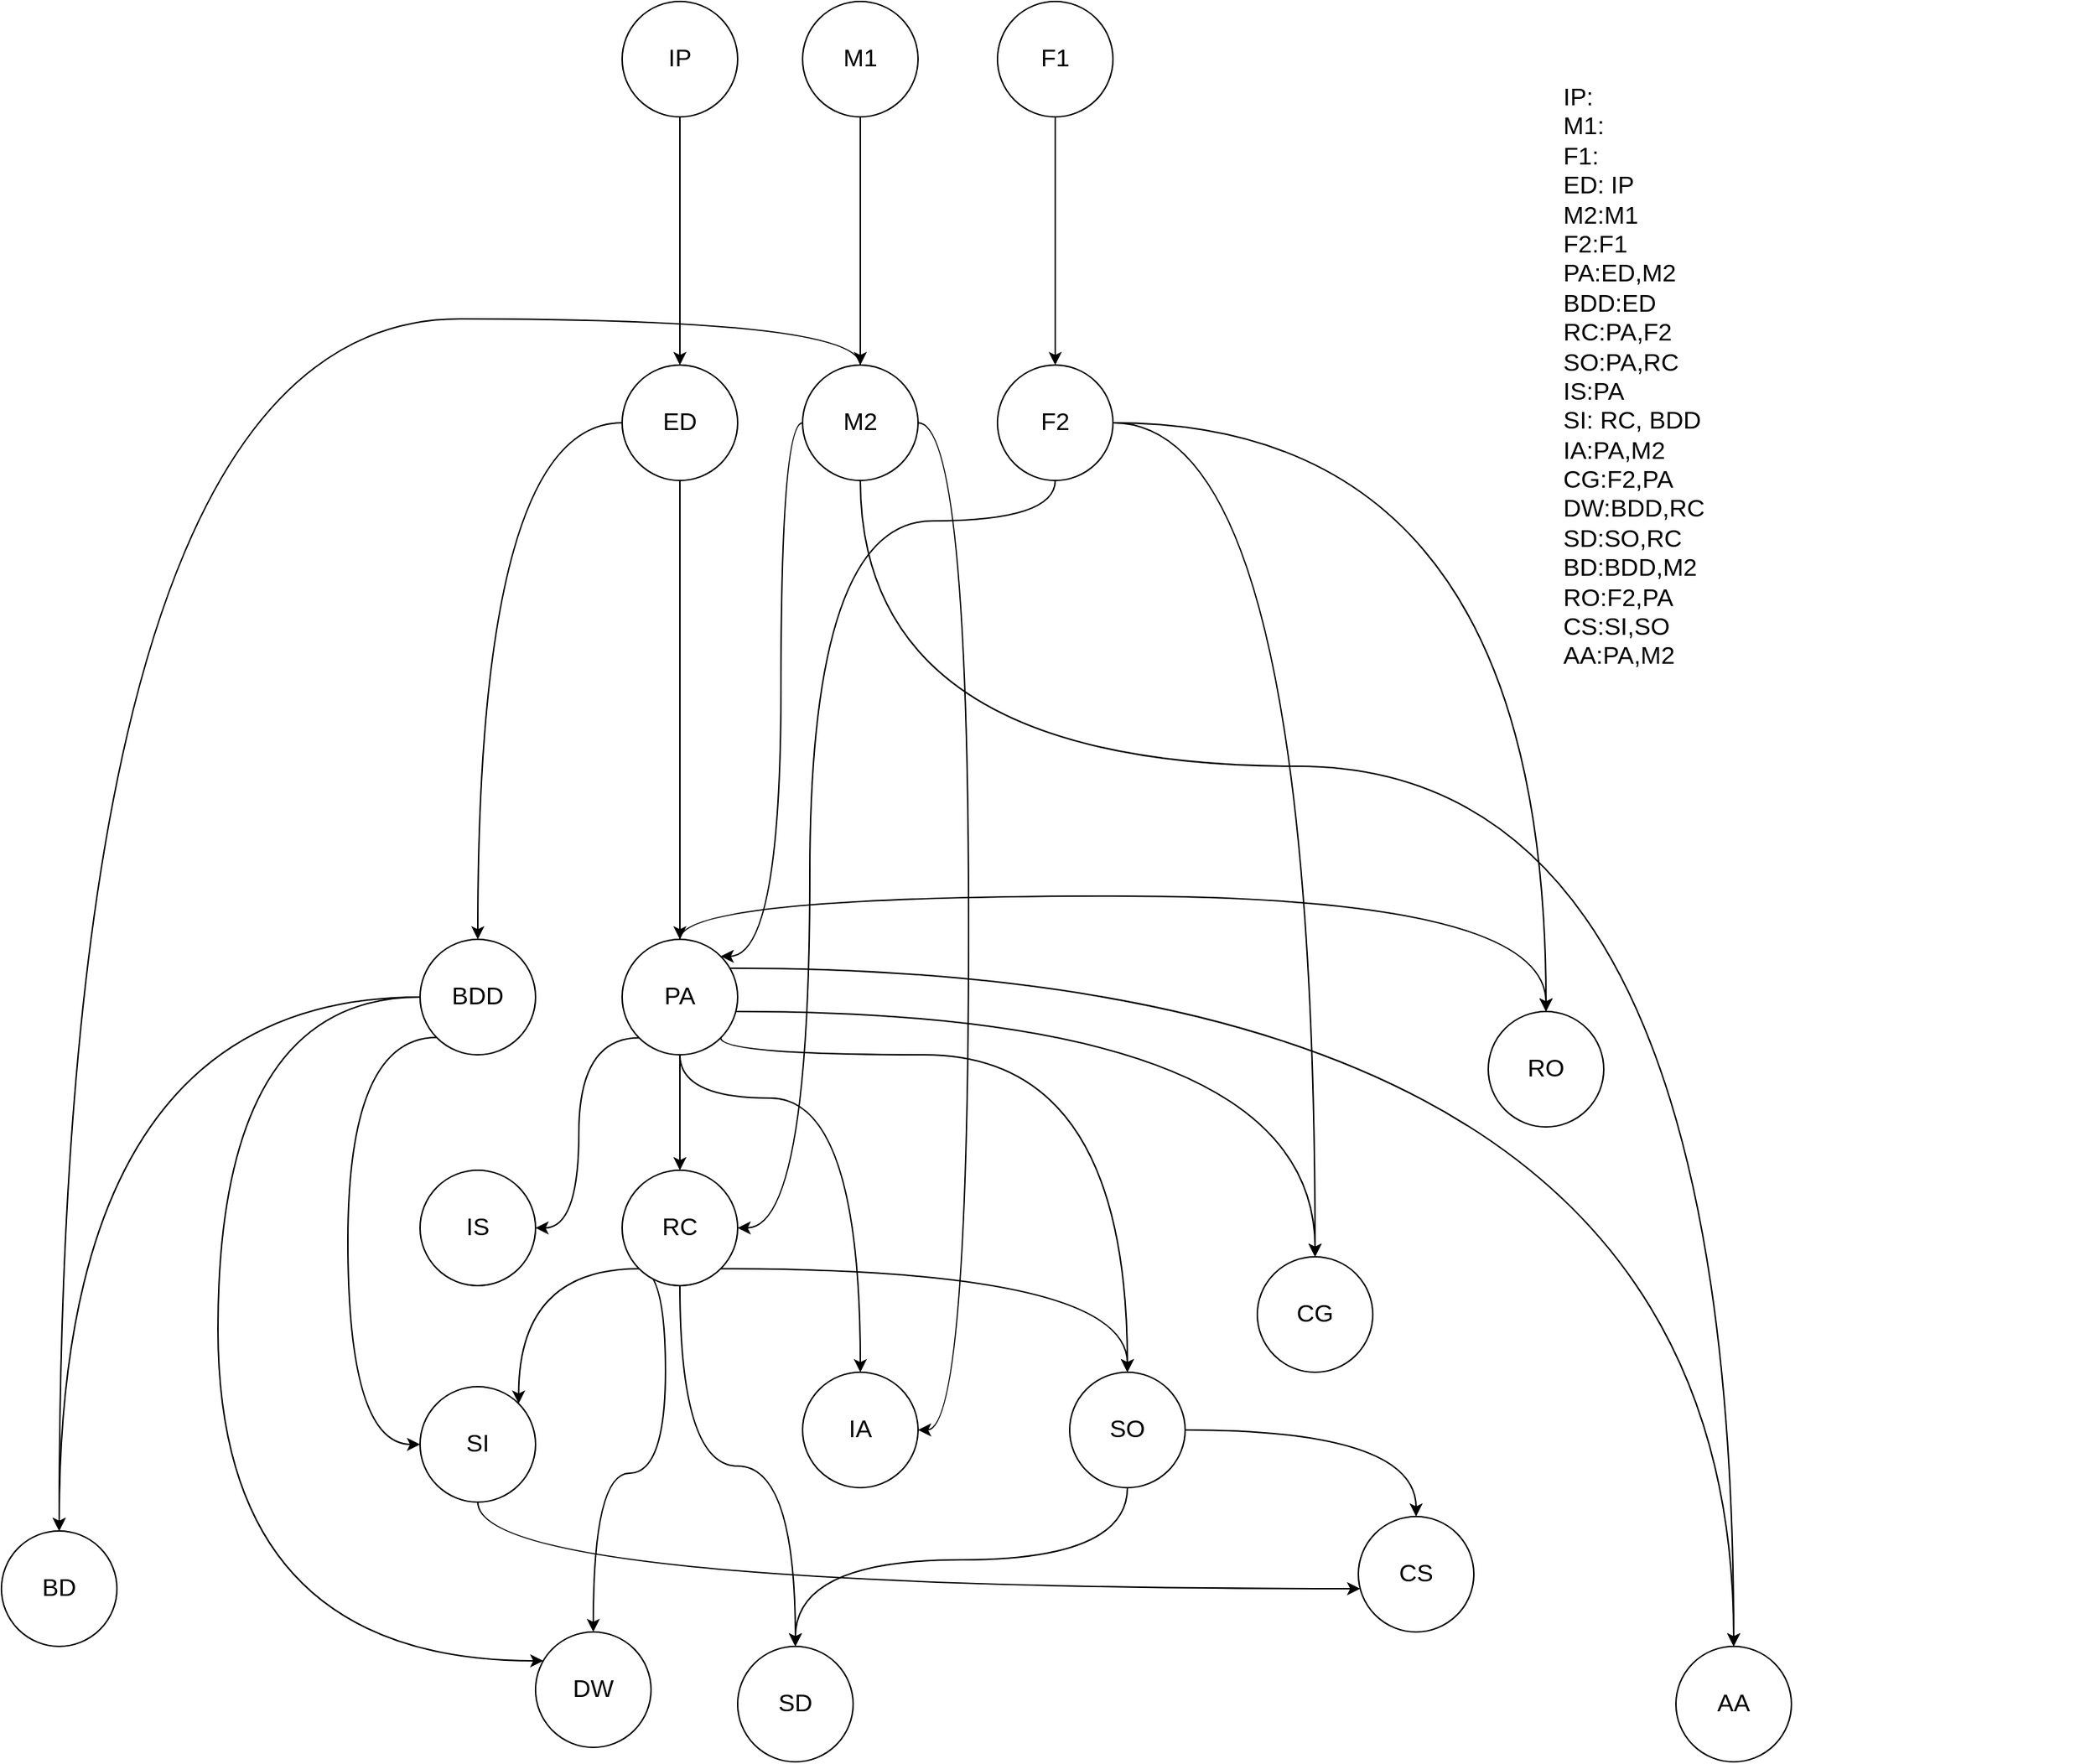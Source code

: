 <mxfile>
    <diagram name="Página-1" id="Vr5SHsv1sODfcGzQEhuU">
        <mxGraphModel dx="2210" dy="1784" grid="1" gridSize="10" guides="1" tooltips="1" connect="1" arrows="1" fold="1" page="0" pageScale="1" pageWidth="827" pageHeight="1169" math="0" shadow="0">
            <root>
                <mxCell id="0"/>
                <mxCell id="1" parent="0"/>
                <mxCell id="9U0aeM2TIUe1qSRE-1mr-5" style="edgeStyle=orthogonalEdgeStyle;shape=connector;rounded=0;orthogonalLoop=1;jettySize=auto;html=1;strokeColor=default;align=center;verticalAlign=middle;fontFamily=Helvetica;fontSize=17;fontColor=default;labelBackgroundColor=default;endArrow=classic;curved=1;" parent="1" source="mYkncRqQD5Mv5q79z8K7-428" target="XbcS7dkoPebDVlinIHBa-2" edge="1">
                    <mxGeometry relative="1" as="geometry"/>
                </mxCell>
                <mxCell id="mYkncRqQD5Mv5q79z8K7-428" value="IP" style="ellipse;whiteSpace=wrap;html=1;aspect=fixed;fontSize=17;" parent="1" vertex="1">
                    <mxGeometry x="20" y="-630" width="80" height="80" as="geometry"/>
                </mxCell>
                <mxCell id="mYkncRqQD5Mv5q79z8K7-429" value="IP:&lt;br style=&quot;font-size: 17px;&quot;&gt;M1:&lt;br style=&quot;font-size: 17px;&quot;&gt;F1:&lt;br style=&quot;font-size: 17px;&quot;&gt;ED: IP&lt;br style=&quot;font-size: 17px;&quot;&gt;M2:M1&lt;br style=&quot;font-size: 17px;&quot;&gt;F2:F1&lt;br style=&quot;font-size: 17px;&quot;&gt;PA:ED,M2&lt;br style=&quot;font-size: 17px;&quot;&gt;BDD:ED&lt;br style=&quot;font-size: 17px;&quot;&gt;RC:PA,F2&lt;br style=&quot;font-size: 17px;&quot;&gt;SO:PA,RC&lt;br style=&quot;font-size: 17px;&quot;&gt;IS:PA&lt;br style=&quot;font-size: 17px;&quot;&gt;SI: RC, BDD&lt;br style=&quot;font-size: 17px;&quot;&gt;IA:PA,M2&lt;br style=&quot;font-size: 17px;&quot;&gt;CG:F2,PA&lt;br style=&quot;font-size: 17px;&quot;&gt;DW:BDD,RC&lt;br style=&quot;font-size: 17px;&quot;&gt;SD:SO,RC&lt;br style=&quot;font-size: 17px;&quot;&gt;BD:BDD,M2&lt;br style=&quot;font-size: 17px;&quot;&gt;RO:F2,PA&lt;br&gt;CS:SI,SO&lt;br&gt;AA:PA,M2" style="text;whiteSpace=wrap;html=1;fontSize=17;" parent="1" vertex="1">
                    <mxGeometry x="670" y="-580" width="370" height="560" as="geometry"/>
                </mxCell>
                <mxCell id="9U0aeM2TIUe1qSRE-1mr-6" style="edgeStyle=orthogonalEdgeStyle;shape=connector;curved=1;rounded=0;orthogonalLoop=1;jettySize=auto;html=1;strokeColor=default;align=center;verticalAlign=middle;fontFamily=Helvetica;fontSize=17;fontColor=default;labelBackgroundColor=default;endArrow=classic;" parent="1" source="mYkncRqQD5Mv5q79z8K7-430" target="XbcS7dkoPebDVlinIHBa-4" edge="1">
                    <mxGeometry relative="1" as="geometry"/>
                </mxCell>
                <mxCell id="mYkncRqQD5Mv5q79z8K7-430" value="M1" style="ellipse;whiteSpace=wrap;html=1;fontSize=17;" parent="1" vertex="1">
                    <mxGeometry x="145" y="-630" width="80" height="80" as="geometry"/>
                </mxCell>
                <mxCell id="9U0aeM2TIUe1qSRE-1mr-7" style="edgeStyle=orthogonalEdgeStyle;shape=connector;curved=1;rounded=0;orthogonalLoop=1;jettySize=auto;html=1;strokeColor=default;align=center;verticalAlign=middle;fontFamily=Helvetica;fontSize=17;fontColor=default;labelBackgroundColor=default;endArrow=classic;" parent="1" source="XbcS7dkoPebDVlinIHBa-1" target="XbcS7dkoPebDVlinIHBa-5" edge="1">
                    <mxGeometry relative="1" as="geometry"/>
                </mxCell>
                <mxCell id="XbcS7dkoPebDVlinIHBa-1" value="F1" style="ellipse;whiteSpace=wrap;html=1;fontSize=17;" parent="1" vertex="1">
                    <mxGeometry x="280" y="-630" width="80" height="80" as="geometry"/>
                </mxCell>
                <mxCell id="27" style="edgeStyle=orthogonalEdgeStyle;shape=connector;curved=1;rounded=0;html=1;labelBackgroundColor=default;strokeColor=default;fontFamily=Helvetica;fontSize=17;fontColor=default;endArrow=classic;" edge="1" parent="1" source="XbcS7dkoPebDVlinIHBa-2" target="XbcS7dkoPebDVlinIHBa-6">
                    <mxGeometry relative="1" as="geometry"/>
                </mxCell>
                <mxCell id="29" style="edgeStyle=orthogonalEdgeStyle;shape=connector;curved=1;rounded=0;html=1;labelBackgroundColor=default;strokeColor=default;fontFamily=Helvetica;fontSize=17;fontColor=default;endArrow=classic;" edge="1" parent="1" source="XbcS7dkoPebDVlinIHBa-2" target="XbcS7dkoPebDVlinIHBa-7">
                    <mxGeometry relative="1" as="geometry"/>
                </mxCell>
                <mxCell id="XbcS7dkoPebDVlinIHBa-2" value="ED" style="ellipse;whiteSpace=wrap;html=1;fontSize=17;" parent="1" vertex="1">
                    <mxGeometry x="20" y="-378" width="80" height="80" as="geometry"/>
                </mxCell>
                <mxCell id="fdED1msgqO8ccOxvb7XO-1" value="AA" style="ellipse;whiteSpace=wrap;html=1;aspect=fixed;fontSize=17;" parent="1" vertex="1">
                    <mxGeometry x="750" y="510" width="80" height="80" as="geometry"/>
                </mxCell>
                <mxCell id="28" style="edgeStyle=orthogonalEdgeStyle;shape=connector;curved=1;rounded=0;html=1;labelBackgroundColor=default;strokeColor=default;fontFamily=Helvetica;fontSize=17;fontColor=default;endArrow=classic;entryX=1;entryY=0;entryDx=0;entryDy=0;" edge="1" parent="1" source="XbcS7dkoPebDVlinIHBa-4" target="XbcS7dkoPebDVlinIHBa-6">
                    <mxGeometry relative="1" as="geometry">
                        <mxPoint x="90" y="60" as="targetPoint"/>
                        <Array as="points">
                            <mxPoint x="130" y="-338"/>
                            <mxPoint x="130" y="32"/>
                        </Array>
                    </mxGeometry>
                </mxCell>
                <mxCell id="40" style="edgeStyle=orthogonalEdgeStyle;shape=connector;curved=1;rounded=0;html=1;labelBackgroundColor=default;strokeColor=default;fontFamily=Helvetica;fontSize=17;fontColor=default;endArrow=classic;" edge="1" parent="1" source="XbcS7dkoPebDVlinIHBa-4" target="fdED1msgqO8ccOxvb7XO-16">
                    <mxGeometry relative="1" as="geometry">
                        <Array as="points">
                            <mxPoint x="260" y="-338"/>
                            <mxPoint x="260" y="360"/>
                        </Array>
                    </mxGeometry>
                </mxCell>
                <mxCell id="47" style="edgeStyle=orthogonalEdgeStyle;shape=connector;curved=1;rounded=0;html=1;labelBackgroundColor=default;strokeColor=default;fontFamily=Helvetica;fontSize=17;fontColor=default;endArrow=classic;" edge="1" parent="1" source="XbcS7dkoPebDVlinIHBa-4" target="XbcS7dkoPebDVlinIHBa-30">
                    <mxGeometry relative="1" as="geometry">
                        <Array as="points">
                            <mxPoint x="185" y="-410"/>
                            <mxPoint x="-370" y="-410"/>
                        </Array>
                    </mxGeometry>
                </mxCell>
                <mxCell id="55" style="edgeStyle=orthogonalEdgeStyle;shape=connector;curved=1;rounded=0;html=1;labelBackgroundColor=default;strokeColor=default;fontFamily=Helvetica;fontSize=20;fontColor=default;endArrow=classic;" edge="1" parent="1" source="XbcS7dkoPebDVlinIHBa-4" target="fdED1msgqO8ccOxvb7XO-1">
                    <mxGeometry relative="1" as="geometry">
                        <Array as="points">
                            <mxPoint x="185" y="-100"/>
                            <mxPoint x="790" y="-100"/>
                        </Array>
                    </mxGeometry>
                </mxCell>
                <mxCell id="XbcS7dkoPebDVlinIHBa-4" value="M2" style="ellipse;whiteSpace=wrap;html=1;fontSize=17;" parent="1" vertex="1">
                    <mxGeometry x="145" y="-378" width="80" height="80" as="geometry"/>
                </mxCell>
                <mxCell id="31" style="edgeStyle=orthogonalEdgeStyle;shape=connector;curved=1;rounded=0;html=1;labelBackgroundColor=default;strokeColor=default;fontFamily=Helvetica;fontSize=17;fontColor=default;endArrow=classic;" edge="1" parent="1" source="XbcS7dkoPebDVlinIHBa-5" target="XbcS7dkoPebDVlinIHBa-8">
                    <mxGeometry relative="1" as="geometry">
                        <Array as="points">
                            <mxPoint x="320" y="-270"/>
                            <mxPoint x="150" y="-270"/>
                            <mxPoint x="150" y="220"/>
                        </Array>
                    </mxGeometry>
                </mxCell>
                <mxCell id="42" style="edgeStyle=orthogonalEdgeStyle;shape=connector;curved=1;rounded=0;html=1;labelBackgroundColor=default;strokeColor=default;fontFamily=Helvetica;fontSize=17;fontColor=default;endArrow=classic;" edge="1" parent="1" source="XbcS7dkoPebDVlinIHBa-5" target="fdED1msgqO8ccOxvb7XO-14">
                    <mxGeometry relative="1" as="geometry">
                        <Array as="points">
                            <mxPoint x="500" y="-338"/>
                        </Array>
                    </mxGeometry>
                </mxCell>
                <mxCell id="50" style="edgeStyle=orthogonalEdgeStyle;shape=connector;curved=1;rounded=0;html=1;labelBackgroundColor=default;strokeColor=default;fontFamily=Helvetica;fontSize=17;fontColor=default;endArrow=classic;" edge="1" parent="1" source="XbcS7dkoPebDVlinIHBa-5" target="fdED1msgqO8ccOxvb7XO-6">
                    <mxGeometry relative="1" as="geometry"/>
                </mxCell>
                <mxCell id="XbcS7dkoPebDVlinIHBa-5" value="F2" style="ellipse;whiteSpace=wrap;html=1;fontSize=17;" parent="1" vertex="1">
                    <mxGeometry x="280" y="-378" width="80" height="80" as="geometry"/>
                </mxCell>
                <mxCell id="30" style="edgeStyle=orthogonalEdgeStyle;shape=connector;curved=1;rounded=0;html=1;labelBackgroundColor=default;strokeColor=default;fontFamily=Helvetica;fontSize=17;fontColor=default;endArrow=classic;" edge="1" parent="1" source="XbcS7dkoPebDVlinIHBa-6" target="XbcS7dkoPebDVlinIHBa-8">
                    <mxGeometry relative="1" as="geometry"/>
                </mxCell>
                <mxCell id="34" style="edgeStyle=orthogonalEdgeStyle;shape=connector;curved=1;rounded=0;html=1;exitX=0;exitY=1;exitDx=0;exitDy=0;entryX=1;entryY=0.5;entryDx=0;entryDy=0;labelBackgroundColor=default;strokeColor=default;fontFamily=Helvetica;fontSize=17;fontColor=default;endArrow=classic;" edge="1" parent="1" source="XbcS7dkoPebDVlinIHBa-6" target="XbcS7dkoPebDVlinIHBa-10">
                    <mxGeometry relative="1" as="geometry"/>
                </mxCell>
                <mxCell id="38" style="edgeStyle=orthogonalEdgeStyle;shape=connector;curved=1;rounded=0;html=1;labelBackgroundColor=default;strokeColor=default;fontFamily=Helvetica;fontSize=17;fontColor=default;endArrow=classic;" edge="1" parent="1" source="XbcS7dkoPebDVlinIHBa-6" target="fdED1msgqO8ccOxvb7XO-16">
                    <mxGeometry relative="1" as="geometry">
                        <Array as="points">
                            <mxPoint x="60" y="130"/>
                            <mxPoint x="185" y="130"/>
                        </Array>
                    </mxGeometry>
                </mxCell>
                <mxCell id="41" style="edgeStyle=orthogonalEdgeStyle;shape=connector;curved=1;rounded=0;html=1;labelBackgroundColor=default;strokeColor=default;fontFamily=Helvetica;fontSize=17;fontColor=default;endArrow=classic;" edge="1" parent="1" source="XbcS7dkoPebDVlinIHBa-6" target="fdED1msgqO8ccOxvb7XO-14">
                    <mxGeometry relative="1" as="geometry">
                        <Array as="points">
                            <mxPoint x="500" y="70"/>
                        </Array>
                    </mxGeometry>
                </mxCell>
                <mxCell id="53" style="edgeStyle=orthogonalEdgeStyle;shape=connector;curved=1;rounded=0;html=1;labelBackgroundColor=default;strokeColor=default;fontFamily=Helvetica;fontSize=17;fontColor=default;endArrow=classic;" edge="1" parent="1" source="XbcS7dkoPebDVlinIHBa-6" target="fdED1msgqO8ccOxvb7XO-1">
                    <mxGeometry relative="1" as="geometry">
                        <Array as="points">
                            <mxPoint x="790" y="40"/>
                        </Array>
                    </mxGeometry>
                </mxCell>
                <mxCell id="56" style="edgeStyle=orthogonalEdgeStyle;shape=connector;curved=1;rounded=0;html=1;labelBackgroundColor=default;strokeColor=default;fontFamily=Helvetica;fontSize=20;fontColor=default;endArrow=classic;exitX=1;exitY=1;exitDx=0;exitDy=0;" edge="1" parent="1" source="XbcS7dkoPebDVlinIHBa-6" target="XbcS7dkoPebDVlinIHBa-9">
                    <mxGeometry relative="1" as="geometry">
                        <Array as="points">
                            <mxPoint x="88" y="100"/>
                            <mxPoint x="370" y="100"/>
                        </Array>
                    </mxGeometry>
                </mxCell>
                <mxCell id="58" style="edgeStyle=orthogonalEdgeStyle;shape=connector;curved=1;rounded=0;html=1;labelBackgroundColor=default;strokeColor=default;fontFamily=Helvetica;fontSize=20;fontColor=default;endArrow=classic;" edge="1" parent="1" source="XbcS7dkoPebDVlinIHBa-6" target="fdED1msgqO8ccOxvb7XO-6">
                    <mxGeometry relative="1" as="geometry">
                        <Array as="points">
                            <mxPoint x="60" y="-10"/>
                            <mxPoint x="660" y="-10"/>
                        </Array>
                    </mxGeometry>
                </mxCell>
                <mxCell id="XbcS7dkoPebDVlinIHBa-6" value="PA" style="ellipse;whiteSpace=wrap;html=1;fontSize=17;" parent="1" vertex="1">
                    <mxGeometry x="20" y="20" width="80" height="80" as="geometry"/>
                </mxCell>
                <mxCell id="fdED1msgqO8ccOxvb7XO-4" value="CS" style="ellipse;whiteSpace=wrap;html=1;aspect=fixed;fontSize=17;" parent="1" vertex="1">
                    <mxGeometry x="530" y="420" width="80" height="80" as="geometry"/>
                </mxCell>
                <mxCell id="33" style="edgeStyle=orthogonalEdgeStyle;shape=connector;curved=1;rounded=0;html=1;labelBackgroundColor=default;strokeColor=default;fontFamily=Helvetica;fontSize=17;fontColor=default;endArrow=classic;exitX=1;exitY=1;exitDx=0;exitDy=0;" edge="1" parent="1" source="XbcS7dkoPebDVlinIHBa-8" target="XbcS7dkoPebDVlinIHBa-9">
                    <mxGeometry relative="1" as="geometry"/>
                </mxCell>
                <mxCell id="35" style="edgeStyle=orthogonalEdgeStyle;shape=connector;curved=1;rounded=0;html=1;exitX=0;exitY=1;exitDx=0;exitDy=0;entryX=1;entryY=0;entryDx=0;entryDy=0;labelBackgroundColor=default;strokeColor=default;fontFamily=Helvetica;fontSize=17;fontColor=default;endArrow=classic;" edge="1" parent="1" source="XbcS7dkoPebDVlinIHBa-8" target="fdED1msgqO8ccOxvb7XO-18">
                    <mxGeometry relative="1" as="geometry"/>
                </mxCell>
                <mxCell id="43" style="edgeStyle=orthogonalEdgeStyle;shape=connector;curved=1;rounded=0;html=1;labelBackgroundColor=default;strokeColor=default;fontFamily=Helvetica;fontSize=17;fontColor=default;endArrow=classic;exitX=0;exitY=1;exitDx=0;exitDy=0;" edge="1" parent="1" source="XbcS7dkoPebDVlinIHBa-8" target="fdED1msgqO8ccOxvb7XO-12">
                    <mxGeometry relative="1" as="geometry">
                        <Array as="points">
                            <mxPoint x="50" y="248"/>
                            <mxPoint x="50" y="390"/>
                            <mxPoint y="390"/>
                        </Array>
                    </mxGeometry>
                </mxCell>
                <mxCell id="45" style="edgeStyle=orthogonalEdgeStyle;shape=connector;curved=1;rounded=0;html=1;labelBackgroundColor=default;strokeColor=default;fontFamily=Helvetica;fontSize=17;fontColor=default;endArrow=classic;" edge="1" parent="1" source="XbcS7dkoPebDVlinIHBa-8" target="fdED1msgqO8ccOxvb7XO-8">
                    <mxGeometry relative="1" as="geometry"/>
                </mxCell>
                <mxCell id="XbcS7dkoPebDVlinIHBa-8" value="RC" style="ellipse;whiteSpace=wrap;html=1;fontSize=17;" parent="1" vertex="1">
                    <mxGeometry x="20" y="180" width="80" height="80" as="geometry"/>
                </mxCell>
                <mxCell id="fdED1msgqO8ccOxvb7XO-6" value="RO" style="ellipse;whiteSpace=wrap;html=1;aspect=fixed;fontSize=17;" parent="1" vertex="1">
                    <mxGeometry x="620" y="70" width="80" height="80" as="geometry"/>
                </mxCell>
                <mxCell id="36" style="edgeStyle=orthogonalEdgeStyle;shape=connector;curved=1;rounded=0;html=1;labelBackgroundColor=default;strokeColor=default;fontFamily=Helvetica;fontSize=17;fontColor=default;endArrow=classic;" edge="1" parent="1" source="XbcS7dkoPebDVlinIHBa-7" target="fdED1msgqO8ccOxvb7XO-18">
                    <mxGeometry relative="1" as="geometry">
                        <Array as="points">
                            <mxPoint x="-170" y="88"/>
                            <mxPoint x="-170" y="370"/>
                        </Array>
                    </mxGeometry>
                </mxCell>
                <mxCell id="44" style="edgeStyle=orthogonalEdgeStyle;shape=connector;curved=1;rounded=0;html=1;labelBackgroundColor=default;strokeColor=default;fontFamily=Helvetica;fontSize=17;fontColor=default;endArrow=classic;" edge="1" parent="1" source="XbcS7dkoPebDVlinIHBa-7" target="fdED1msgqO8ccOxvb7XO-12">
                    <mxGeometry relative="1" as="geometry">
                        <Array as="points">
                            <mxPoint x="-260" y="60"/>
                            <mxPoint x="-260" y="520"/>
                        </Array>
                    </mxGeometry>
                </mxCell>
                <mxCell id="48" style="edgeStyle=orthogonalEdgeStyle;shape=connector;curved=1;rounded=0;html=1;labelBackgroundColor=default;strokeColor=default;fontFamily=Helvetica;fontSize=17;fontColor=default;endArrow=classic;" edge="1" parent="1" source="XbcS7dkoPebDVlinIHBa-7" target="XbcS7dkoPebDVlinIHBa-30">
                    <mxGeometry relative="1" as="geometry"/>
                </mxCell>
                <mxCell id="XbcS7dkoPebDVlinIHBa-7" value="BDD" style="ellipse;whiteSpace=wrap;html=1;fontSize=17;" parent="1" vertex="1">
                    <mxGeometry x="-120" y="20" width="80" height="80" as="geometry"/>
                </mxCell>
                <mxCell id="fdED1msgqO8ccOxvb7XO-12" value="DW" style="ellipse;whiteSpace=wrap;html=1;aspect=fixed;fontSize=17;" parent="1" vertex="1">
                    <mxGeometry x="-40" y="500" width="80" height="80" as="geometry"/>
                </mxCell>
                <mxCell id="51" style="edgeStyle=orthogonalEdgeStyle;shape=connector;curved=1;rounded=0;html=1;labelBackgroundColor=default;strokeColor=default;fontFamily=Helvetica;fontSize=17;fontColor=default;endArrow=classic;" edge="1" parent="1" source="fdED1msgqO8ccOxvb7XO-18" target="fdED1msgqO8ccOxvb7XO-4">
                    <mxGeometry relative="1" as="geometry">
                        <Array as="points">
                            <mxPoint x="-80" y="470"/>
                        </Array>
                    </mxGeometry>
                </mxCell>
                <mxCell id="fdED1msgqO8ccOxvb7XO-18" value="SI" style="ellipse;whiteSpace=wrap;html=1;aspect=fixed;fontSize=17;" parent="1" vertex="1">
                    <mxGeometry x="-120" y="330" width="80" height="80" as="geometry"/>
                </mxCell>
                <mxCell id="46" style="edgeStyle=orthogonalEdgeStyle;shape=connector;curved=1;rounded=0;html=1;labelBackgroundColor=default;strokeColor=default;fontFamily=Helvetica;fontSize=17;fontColor=default;endArrow=classic;" edge="1" parent="1" source="XbcS7dkoPebDVlinIHBa-9" target="fdED1msgqO8ccOxvb7XO-8">
                    <mxGeometry relative="1" as="geometry">
                        <Array as="points">
                            <mxPoint x="370" y="450"/>
                            <mxPoint x="140" y="450"/>
                        </Array>
                    </mxGeometry>
                </mxCell>
                <mxCell id="52" style="edgeStyle=orthogonalEdgeStyle;shape=connector;curved=1;rounded=0;html=1;labelBackgroundColor=default;strokeColor=default;fontFamily=Helvetica;fontSize=17;fontColor=default;endArrow=classic;" edge="1" parent="1" source="XbcS7dkoPebDVlinIHBa-9" target="fdED1msgqO8ccOxvb7XO-4">
                    <mxGeometry relative="1" as="geometry"/>
                </mxCell>
                <mxCell id="XbcS7dkoPebDVlinIHBa-9" value="SO" style="ellipse;whiteSpace=wrap;html=1;fontSize=17;" parent="1" vertex="1">
                    <mxGeometry x="330" y="320" width="80" height="80" as="geometry"/>
                </mxCell>
                <mxCell id="fdED1msgqO8ccOxvb7XO-14" value="CG" style="ellipse;whiteSpace=wrap;html=1;aspect=fixed;fontSize=17;" parent="1" vertex="1">
                    <mxGeometry x="460" y="240" width="80" height="80" as="geometry"/>
                </mxCell>
                <mxCell id="fdED1msgqO8ccOxvb7XO-8" value="SD" style="ellipse;whiteSpace=wrap;html=1;aspect=fixed;fontSize=17;" parent="1" vertex="1">
                    <mxGeometry x="100" y="510" width="80" height="80" as="geometry"/>
                </mxCell>
                <mxCell id="XbcS7dkoPebDVlinIHBa-10" value="IS" style="ellipse;whiteSpace=wrap;html=1;fontSize=17;" parent="1" vertex="1">
                    <mxGeometry x="-120" y="180" width="80" height="80" as="geometry"/>
                </mxCell>
                <mxCell id="fdED1msgqO8ccOxvb7XO-16" value="IA" style="ellipse;whiteSpace=wrap;html=1;aspect=fixed;fontSize=17;" parent="1" vertex="1">
                    <mxGeometry x="145" y="320" width="80" height="80" as="geometry"/>
                </mxCell>
                <mxCell id="XbcS7dkoPebDVlinIHBa-30" value="BD" style="ellipse;whiteSpace=wrap;html=1;fontSize=17;" parent="1" vertex="1">
                    <mxGeometry x="-410" y="430" width="80" height="80" as="geometry"/>
                </mxCell>
            </root>
        </mxGraphModel>
    </diagram>
</mxfile>